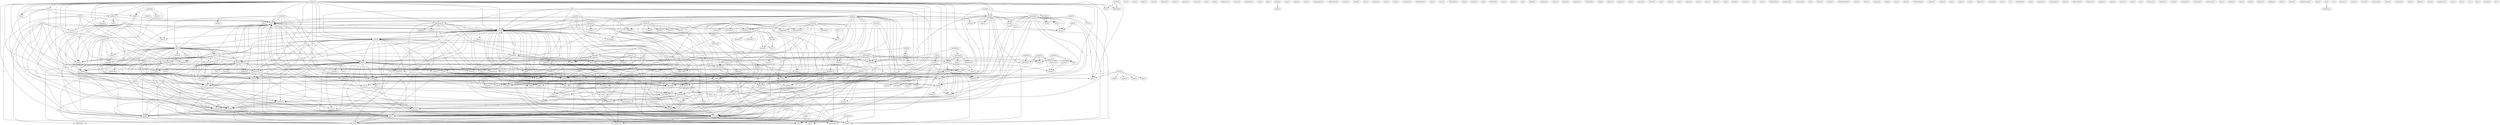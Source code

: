 digraph G {
  home [ label="home(15)" ];
  put [ label="put(1)" ];
  patient [ label="patient(2)" ];
  bring [ label="bring(1)" ];
  lab [ label="lab(1)" ];
  something [ label="something(10)" ];
  look [ label="look(8)" ];
  right [ label="right(4)" ];
  dead [ label="dead(2)" ];
  killed [ label="killed(2)" ];
  go [ label="go(25)" ];
  bet [ label="bet(1)" ];
  se [ label="se(1)" ];
  smoke [ label="smoke(1)" ];
  name [ label="name(2)" ];
  bury [ label="bury(8)" ];
  one [ label="one(6)" ];
  ambulance [ label="ambulance(4)" ];
  hospital [ label="hospital(8)" ];
  doctor [ label="doctor(11)" ];
  take [ label="take(6)" ];
  kill [ label="kill(11)" ];
  balcony [ label="balcony(6)" ];
  frightened [ label="frightened(1)" ];
  town [ label="town(2)" ];
  ll [ label="ll(2)" ];
  head [ label="head(6)" ];
  wait [ label="wait(1)" ];
  coat [ label="coat(1)" ];
  went [ label="went(24)" ];
  look [ label="look(6)" ];
  find [ label="find(3)" ];
  don [ label="don(1)" ];
  ve [ label="ve(1)" ];
  valery [ label="valery(2)" ];
  house [ label="house(4)" ];
  corner [ label="corner(1)" ];
  lived [ label="lived(3)" ];
  courtyard [ label="courtyard(5)" ];
  returned [ label="returned(2)" ];
  see [ label="see(7)" ];
  tale [ label="tale(5)" ];
  overturned [ label="overturned(1)" ];
  car [ label="car(15)" ];
  burned [ label="burned(5)" ];
  happened [ label="happened(2)" ];
  told [ label="told(7)" ];
  didn [ label="didn(3)" ];
  murderer [ label="murderer(2)" ];
  bastard [ label="bastard(1)" ];
  shaft [ label="shaft(2)" ];
  trial [ label="trial(6)" ];
  didn [ label="didn(1)" ];
  armature [ label="armature(2)" ];
  investigation [ label="investigation(1)" ];
  guy [ label="guy(2)" ];
  wow [ label="wow(1)" ];
  face [ label="face(1)" ];
  albert [ label="albert(1)" ];
  shout [ label="shout(2)" ];
  freedom [ label="freedom(2)" ];
  garage [ label="garage(4)" ];
  corpse [ label="corpse(1)" ];
  closed [ label="closed(2)" ];
  room [ label="room(2)" ];
  isolation [ label="isolation(1)" ];
  gave [ label="gave(2)" ];
  threw [ label="threw(1)" ];
  guessed [ label="guessed(1)" ];
  volume [ label="volume(1)" ];
  live [ label="live(2)" ];
  dbd [ label="dbd(1)" ];
  someone [ label="someone(4)" ];
  took [ label="took(3)" ];
  shouts [ label="shouts(2)" ];
  came [ label="came(8)" ];
  cook [ label="cook(2)" ];
  knew [ label="knew(3)" ];
  worked [ label="worked(1)" ];
  time [ label="time(5)" ];
  everything [ label="everything(9)" ];
  well [ label="well(4)" ];
  fixed [ label="fixed(1)" ];
  person [ label="person(2)" ];
  work [ label="work(1)" ];
  used [ label="used(1)" ];
  work [ label="work(5)" ];
  bookstore [ label="bookstore(1)" ];
  stayed [ label="stayed(1)" ];
  calm [ label="calm(2)" ];
  wasn [ label="wasn(2)" ];
  cambridge [ label="cambridge(1)" ];
  sofa [ label="sofa(1)" ];
  baji [ label="baji(1)" ];
  picked [ label="picked(2)" ];
  bush [ label="bush(1)" ];
  crowd [ label="crowd(4)" ];
  building [ label="building(4)" ];
  think [ label="think(1)" ];
  shouted [ label="shouted(6)" ];
  howling [ label="howling(1)" ];
  noon [ label="noon(1)" ];
  spend [ label="spend(1)" ];
  army [ label="army(1)" ];
  kagramanov [ label="kagramanov(1)" ];
  tan [ label="tan(2)" ];
  light [ label="light(1)" ];
  endearment [ label="endearment(1)" ];
  glory [ label="glory(6)" ];
  understand [ label="understand(5)" ];
  street [ label="street(4)" ];
  mean [ label="mean(4)" ];
  help [ label="help(3)" ];
  move [ label="move(1)" ];
  coward [ label="coward(1)" ];
  fire [ label="fire(1)" ];
  became [ label="became(1)" ];
  spread [ label="spread(1)" ];
  craftsman [ label="craftsman(1)" ];
  sleep [ label="sleep(1)" ];
  nothing [ label="nothing(6)" ];
  son [ label="son(4)" ];
  pulled [ label="pulled(1)" ];
  burn [ label="burn(1)" ];
  morgue [ label="morgue(2)" ];
  truck [ label="truck(1)" ];
  uncle [ label="uncle(1)" ];
  certificate [ label="certificate(1)" ];
  department [ label="department(1)" ];
  lay [ label="lay(2)" ];
  stay [ label="stay(3)" ];
  couch [ label="couch(1)" ];
  bed [ label="bed(6)" ];
  morning [ label="morning(4)" ];
  clock [ label="clock(9)" ];
  stick [ label="stick(1)" ];
  sister [ label="sister(1)" ];
  left [ label="left(3)" ];
  side [ label="side(4)" ];
  apartment [ label="apartment(4)" ];
  vent [ label="vent(1)" ];
  happen [ label="happen(1)" ];
  make [ label="make(4)" ];
  window [ label="window(7)" ];
  upstairs [ label="upstairs(1)" ];
  brought [ label="brought(3)" ];
  marching [ label="marching(2)" ];
  floor [ label="floor(2)" ];
  panel [ label="panel(1)" ];
  tell [ label="tell(4)" ];
  surrounded [ label="surrounded(1)" ];
  scene [ label="scene(1)" ];
  crime [ label="crime(2)" ];
  heard [ label="heard(2)" ];
  settle [ label="settle(1)" ];
  square [ label="square(1)" ];
  stage [ label="stage(1)" ];
  kept [ label="kept(1)" ];
  ismailov [ label="ismailov(4)" ];
  videotape [ label="videotape(1)" ];
  recorder [ label="recorder(1)" ];
  guess [ label="guess(2)" ];
  played [ label="played(1)" ];
  nationality [ label="nationality(1)" ];
  sleep [ label="sleep(2)" ];
  door [ label="door(3)" ];
  call [ label="call(2)" ];
  come [ label="come(4)" ];
  telephone [ label="telephone(1)" ];
  read [ label="read(1)" ];
  hit [ label="hit(1)" ];
  hit [ label="hit(2)" ];
  office [ label="office(3)" ];
  wanted [ label="wanted(4)" ];
  hide [ label="hide(1)" ];
  finish [ label="finish(1)" ];
  hurrah [ label="hurrah(1)" ];
  top [ label="top(1)" ];
  admitted [ label="admitted(1)" ];
  care [ label="care(1)" ];
  man [ label="man(3)" ];
  day [ label="day(5)" ];
  husband [ label="husband(5)" ];
  karabakh [ label="karabakh(2)" ];
  television [ label="television(2)" ];
  broadcast [ label="broadcast(1)" ];
  endure [ label="endure(1)" ];
  bomb [ label="bomb(1)" ];
  want [ label="want(3)" ];
  anyone [ label="anyone(2)" ];
  buried [ label="buried(2)" ];
  give [ label="give(1)" ];
  today [ label="today(3)" ];
  downstairs [ label="downstairs(3)" ];
  minute [ label="minute(1)" ];
  key [ label="key(2)" ];
  sat [ label="sat(2)" ];
  remember [ label="remember(1)" ];
  ran [ label="ran(1)" ];
  begged [ label="begged(1)" ];
  sargisian [ label="sargisian(1)" ];
  soften [ label="soften(1)" ];
  started [ label="started(4)" ];
  ground [ label="ground(1)" ];
  broke [ label="broke(1)" ];
  fell [ label="fell(2)" ];
  beat [ label="beat(1)" ];
  heart [ label="heart(1)" ];
  opened [ label="opened(1)" ];
  nagorno [ label="nagorno(1)" ];
  mamma [ label="mamma(4)" ];
  kitchen [ label="kitchen(1)" ];
  soccer [ label="soccer(1)" ];
  game [ label="game(1)" ];
  called [ label="called(5)" ];
  looked [ label="looked(3)" ];
  somebody [ label="somebody(1)" ];
  jacket [ label="jacket(3)" ];
  wrist [ label="wrist(1)" ];
  watch [ label="watch(1)" ];
  cried [ label="cried(1)" ];
  waited [ label="waited(2)" ];
  hadn [ label="hadn(2)" ];
  hadn [ label="hadn(1)" ];
  leader [ label="leader(1)" ];
  word [ label="word(1)" ];
  papa [ label="papa(1)" ];
  stood [ label="stood(1)" ];
  murder [ label="murder(1)" ];
  point [ label="point(1)" ];
  creep [ label="creep(2)" ];
  davidian [ label="davidian(1)" ];
  reference [ label="reference(1)" ];
  org [ label="org(2)" ];
  sdpa [ label="sdpa(2)" ];
  answer [ label="answer(2)" ];
  azerbaijan [ label="azerbaijan(1)" ];
  arrived [ label="arrived(1)" ];
  eat [ label="eat(1)" ];
  yerevan [ label="yerevan(1)" ];
  center [ label="center(1)" ];
  comes [ label="comes(3)" ];
  end [ label="end(1)" ];
  inform [ label="inform(1)" ];
  place [ label="place(1)" ];
  box [ label="box(1)" ];
  finger [ label="finger(1)" ];
  won [ label="won(1)" ];
  joined [ label="joined(1)" ];
  sunday [ label="sunday(1)" ];
  haven [ label="haven(2)" ];
  turned [ label="turned(2)" ];
  straightened [ label="straightened(1)" ];
  ok [ label="ok(1)" ];
  raincoat [ label="raincoat(1)" ];
  front [ label="front(2)" ];
  term [ label="term(1)" ];
  tried [ label="tried(3)" ];
  wriggle [ label="wriggle(1)" ];
  listened [ label="listened(1)" ];
  bit [ label="bit(1)" ];
  daughter [ label="daughter(1)" ];
  asked [ label="asked(3)" ];
  question [ label="question(2)" ];
  deposition [ label="deposition(1)" ];
  pyatigorsk [ label="pyatigorsk(1)" ];
  answered [ label="answered(2)" ];
  rest [ label="rest(1)" ];
  yell [ label="yell(1)" ];
  screamed [ label="screamed(2)" ];
  mind [ label="mind(3)" ];
  knows [ label="knows(1)" ];
  border [ label="border(1)" ];
  burial [ label="burial(1)" ];
  calms [ label="calms(1)" ];
  know [ label="know(4)" ];
  means [ label="means(2)" ];
  year [ label="year(2)" ];
  transportation [ label="transportation(1)" ];
  drove [ label="drove(1)" ];
  death [ label="death(1)" ];
  seemed [ label="seemed(1)" ];
  volga [ label="volga(2)" ];
  shirt [ label="shirt(1)" ];
  bus [ label="bus(1)" ];
  station [ label="station(1)" ];
  turns [ label="turns(1)" ];
  sweater [ label="sweater(1)" ];
  condition [ label="condition(1)" ];
  doesn [ label="doesn(1)" ];
  neighbor [ label="neighbor(6)" ];
  rod [ label="rod(2)" ];
  lenin [ label="lenin(1)" ];
  night [ label="night(3)" ];
  identification [ label="identification(1)" ];
  aristide [ label="aristide(1)" ];
  money [ label="money(1)" ];
  way [ label="way(1)" ];
  snake [ label="snake(1)" ];
  sara [ label="sara(2)" ];
  happens [ label="happens(1)" ];
  leave [ label="leave(1)" ];
  watched [ label="watched(1)" ];
  investigator [ label="investigator(5)" ];
  hear [ label="hear(1)" ];
  government [ label="government(2)" ];
  th [ label="th(4)" ];
  karabagh [ label="karabagh(5)" ];
  world [ label="world(1)" ];
  aunt [ label="aunt(3)" ];
  police [ label="police(3)" ];
  tv [ label="tv(1)" ];
  friendship [ label="friendship(1)" ];
  gaz [ label="gaz(2)" ];
  saturday [ label="saturday(1)" ];
  setrakovna [ label="setrakovna(1)" ];
  body [ label="body(3)" ];
  shagen [ label="shagen(20)" ];
  carpenter [ label="carpenter(2)" ];
  buy [ label="buy(1)" ];
  difficulty [ label="difficulty(1)" ];
  deprivation [ label="deprivation(2)" ];
  sentence [ label="sentence(1)" ];
  tragedy [ label="tragedy(1)" ];
  meant [ label="meant(1)" ];
  insists [ label="insists(1)" ];
  sock [ label="sock(1)" ];
  ma [ label="ma(1)" ];
  staircase [ label="staircase(1)" ];
  god [ label="god(4)" ];
  saw [ label="saw(6)" ];
  resident [ label="resident(1)" ];
  school [ label="school(1)" ];
  streamed [ label="streamed(1)" ];
  colleague [ label="colleague(1)" ];
  procurator [ label="procurator(1)" ];
  khalida [ label="khalida(2)" ];
  arson [ label="arson(2)" ];
  fear [ label="fear(1)" ];
  emergency [ label="emergency(2)" ];
  situation [ label="situation(1)" ];
  baluian [ label="baluian(1)" ];
  february [ label="february(3)" ];
  none [ label="none(1)" ];
  thief [ label="thief(1)" ];
  prelude [ label="prelude(1)" ];
  explain [ label="explain(1)" ];
  block [ label="block(1)" ];
  bonner [ label="bonner(1)" ];
  karabagh [ label="karabagh(2)" ];
  fine [ label="fine(2)" ];
  shahmuradian [ label="shahmuradian(1)" ];
  hope [ label="hope(1)" ];
  yerevan [ label="yerevan(1)" ];
  isn [ label="isn(1)" ];
  anything [ label="anything(1)" ];
  ny [ label="ny(1)" ];
  percent [ label="percent(1)" ];
  baku [ label="baku(3)" ];
  yelena [ label="yelena(1)" ];
  citizen [ label="citizen(1)" ];
  turkey [ label="turkey(13)" ];
  restrained [ label="restrained(1)" ];
  tea [ label="tea(1)" ];
  health [ label="health(1)" ];
  sumgait [ label="sumgait(5)" ];
  listen [ label="listen(3)" ];
  muttered [ label="muttered(1)" ];
  union [ label="union(2)" ];
  degree [ label="degree(1)" ];
  madar [ label="madar(1)" ];
  march [ label="march(2)" ];
  grew [ label="grew(1)" ];
  eyewitness [ label="eyewitness(1)" ];
  tear [ label="tear(2)" ];
  rima [ label="rima(1)" ];
  sit [ label="sit(1)" ];
  emma [ label="emma(16)" ];
  igor [ label="igor(13)" ];
  shagen [ label="shagen(1)" ];
  city [ label="city(1)" ];
  samuel [ label="samuel(1)" ];
  mp [ label="mp(1)" ];
  papa [ label="papa(3)" ];
  home -> put [ label="1" ];
  home -> patient [ label="1" ];
  home -> bring [ label="1" ];
  home -> lab [ label="1" ];
  home -> something [ label="1" ];
  home -> look [ label="1" ];
  home -> right [ label="1" ];
  home -> dead [ label="1" ];
  home -> killed [ label="1" ];
  home -> go [ label="1" ];
  home -> bet [ label="1" ];
  home -> se [ label="1" ];
  home -> smoke [ label="1" ];
  home -> name [ label="1" ];
  home -> bury [ label="1" ];
  home -> one [ label="1" ];
  home -> ambulance [ label="1" ];
  home -> hospital [ label="1" ];
  home -> doctor [ label="1" ];
  home -> take [ label="1" ];
  home -> kill [ label="1" ];
  home -> balcony [ label="1" ];
  home -> frightened [ label="1" ];
  home -> town [ label="1" ];
  home -> ll [ label="1" ];
  home -> head [ label="1" ];
  home -> wait [ label="1" ];
  home -> coat [ label="1" ];
  home -> went [ label="1" ];
  home -> look [ label="1" ];
  home -> find [ label="1" ];
  home -> don [ label="1" ];
  home -> ve [ label="1" ];
  valery -> killed [ label="1" ];
  valery -> house [ label="1" ];
  valery -> corner [ label="1" ];
  valery -> lived [ label="1" ];
  valery -> courtyard [ label="2" ];
  valery -> went [ label="1" ];
  valery -> returned [ label="1" ];
  valery -> see [ label="2" ];
  tale -> overturned [ label="1" ];
  tale -> car [ label="1" ];
  tale -> burned [ label="1" ];
  tale -> happened [ label="1" ];
  tale -> told [ label="1" ];
  tale -> didn [ label="1" ];
  tale -> murderer [ label="1" ];
  tale -> take [ label="1" ];
  tale -> bastard [ label="1" ];
  tale -> shaft [ label="1" ];
  tale -> trial [ label="1" ];
  tale -> didn [ label="1" ];
  tale -> armature [ label="1" ];
  tale -> investigation [ label="1" ];
  tale -> guy [ label="2" ];
  tale -> went [ label="1" ];
  garage -> corpse [ label="2" ];
  garage -> bring [ label="2" ];
  garage -> closed [ label="1" ];
  garage -> house [ label="2" ];
  put -> patient [ label="1" ];
  put -> bring [ label="1" ];
  put -> lab [ label="1" ];
  put -> name [ label="1" ];
  put -> take [ label="1" ];
  put -> coat [ label="1" ];
  patient -> name [ label="1" ];
  patient -> room [ label="1" ];
  patient -> isolation [ label="1" ];
  patient -> ll [ label="1" ];
  patient -> gave [ label="1" ];
  someone -> look [ label="1" ];
  someone -> took [ label="1" ];
  someone -> shouts [ label="1" ];
  someone -> came [ label="1" ];
  someone -> cook [ label="1" ];
  someone -> look [ label="1" ];
  knew -> one [ label="1" ];
  knew -> worked [ label="1" ];
  knew -> time [ label="1" ];
  knew -> everything [ label="1" ];
  knew -> well [ label="2" ];
  knew -> fixed [ label="1" ];
  person -> work [ label="1" ];
  person -> used [ label="1" ];
  person -> hospital [ label="1" ];
  person -> work [ label="1" ];
  calm -> wasn [ label="1" ];
  picked -> bush [ label="1" ];
  crowd -> building [ label="1" ];
  crowd -> time [ label="1" ];
  crowd -> think [ label="1" ];
  crowd -> didn [ label="1" ];
  crowd -> kill [ label="1" ];
  crowd -> balcony [ label="1" ];
  crowd -> didn [ label="1" ];
  crowd -> shouted [ label="1" ];
  crowd -> howling [ label="1" ];
  bring -> name [ label="1" ];
  bring -> house [ label="1" ];
  bring -> ll [ label="1" ];
  tan -> light [ label="2" ];
  glory -> understand [ label="2" ];
  glory -> street [ label="2" ];
  glory -> mean [ label="2" ];
  glory -> trial [ label="2" ];
  glory -> don [ label="2" ];
  help -> kill [ label="2" ];
  help -> move [ label="1" ];
  car -> burned [ label="1" ];
  car -> right [ label="1" ];
  car -> go [ label="1" ];
  car -> fire [ label="1" ];
  car -> became [ label="1" ];
  car -> spread [ label="1" ];
  car -> craftsman [ label="1" ];
  car -> came [ label="1" ];
  car -> everything [ label="1" ];
  car -> fixed [ label="1" ];
  sleep -> nothing [ label="1" ];
  work -> son [ label="1" ];
  work -> shouts [ label="1" ];
  work -> hospital [ label="1" ];
  work -> cook [ label="1" ];
  lay -> look [ label="1" ];
  lay -> dead [ label="1" ];
  lay -> go [ label="1" ];
  lay -> stay [ label="1" ];
  lay -> couch [ label="1" ];
  lay -> bed [ label="1" ];
  lay -> morning [ label="1" ];
  lay -> look [ label="1" ];
  lay -> clock [ label="1" ];
  lay -> find [ label="1" ];
  lay -> don [ label="1" ];
  left -> something [ label="2" ];
  left -> look [ label="1" ];
  left -> right [ label="2" ];
  left -> bury [ label="1" ];
  left -> side [ label="1" ];
  left -> hospital [ label="1" ];
  left -> apartment [ label="1" ];
  left -> came [ label="1" ];
  left -> went [ label="1" ];
  left -> look [ label="1" ];
  something -> look [ label="1" ];
  something -> vent [ label="1" ];
  something -> happen [ label="1" ];
  something -> didn [ label="1" ];
  something -> apartment [ label="1" ];
  something -> came [ label="1" ];
  something -> didn [ label="1" ];
  something -> make [ label="3" ];
  something -> window [ label="1" ];
  something -> look [ label="1" ];
  look -> right [ label="1" ];
  look -> building [ label="1" ];
  look -> dead [ label="1" ];
  look -> upstairs [ label="1" ];
  look -> time [ label="1" ];
  look -> brought [ label="1" ];
  look -> marching [ label="1" ];
  look -> hospital [ label="1" ];
  look -> floor [ label="1" ];
  look -> panel [ label="1" ];
  look -> everything [ label="2" ];
  look -> tell [ label="1" ];
  look -> courtyard [ label="1" ];
  look -> surrounded [ label="1" ];
  look -> scene [ label="1" ];
  look -> find [ label="1" ];
  look -> crime [ label="1" ];
  look -> see [ label="2" ];
  look -> ve [ label="1" ];
  heard -> settle [ label="1" ];
  heard -> square [ label="1" ];
  heard -> kill [ label="1" ];
  heard -> well [ label="1" ];
  heard -> stage [ label="1" ];
  heard -> kept [ label="1" ];
  burned -> fire [ label="1" ];
  burned -> spread [ label="1" ];
  ismailov -> happened [ label="1" ];
  ismailov -> videotape [ label="1" ];
  ismailov -> told [ label="1" ];
  ismailov -> brought [ label="1" ];
  ismailov -> recorder [ label="1" ];
  ismailov -> murderer [ label="1" ];
  ismailov -> mean [ label="2" ];
  ismailov -> guess [ label="1" ];
  ismailov -> trial [ label="3" ];
  ismailov -> investigation [ label="1" ];
  ismailov -> guy [ label="1" ];
  ismailov -> played [ label="1" ];
  ismailov -> look [ label="1" ];
  closed -> go [ label="1" ];
  closed -> nothing [ label="1" ];
  closed -> sleep [ label="1" ];
  closed -> told [ label="1" ];
  closed -> door [ label="1" ];
  closed -> bed [ label="1" ];
  closed -> window [ label="1" ];
  closed -> went [ label="1" ];
  call -> come [ label="1" ];
  call -> worked [ label="1" ];
  call -> ambulance [ label="1" ];
  call -> take [ label="1" ];
  call -> ll [ label="1" ];
  call -> telephone [ label="1" ];
  right -> go [ label="2" ];
  right -> used [ label="1" ];
  right -> se [ label="2" ];
  right -> name [ label="2" ];
  right -> one [ label="2" ];
  right -> hit [ label="1" ];
  right -> hospital [ label="1" ];
  right -> street [ label="1" ];
  right -> doctor [ label="3" ];
  right -> take [ label="2" ];
  right -> apartment [ label="1" ];
  right -> came [ label="2" ];
  right -> ll [ label="2" ];
  right -> head [ label="3" ];
  right -> hit [ label="1" ];
  right -> wait [ label="2" ];
  right -> work [ label="1" ];
  right -> coat [ label="2" ];
  right -> look [ label="1" ];
  right -> office [ label="2" ];
  wanted -> hide [ label="1" ];
  wanted -> go [ label="2" ];
  wanted -> one [ label="1" ];
  wanted -> hit [ label="1" ];
  wanted -> came [ label="1" ];
  wanted -> finish [ label="1" ];
  wanted -> ll [ label="1" ];
  wanted -> hit [ label="1" ];
  happened -> light [ label="1" ];
  happened -> trial [ label="1" ];
  building -> killed [ label="1" ];
  building -> man [ label="1" ];
  building -> day [ label="1" ];
  building -> understand [ label="1" ];
  building -> upstairs [ label="2" ];
  building -> time [ label="1" ];
  building -> think [ label="1" ];
  building -> didn [ label="1" ];
  building -> floor [ label="2" ];
  building -> didn [ label="1" ];
  building -> everything [ label="2" ];
  building -> husband [ label="1" ];
  building -> howling [ label="1" ];
  karabakh -> television [ label="1" ];
  karabakh -> killed [ label="1" ];
  karabakh -> broadcast [ label="1" ];
  karabakh -> street [ label="1" ];
  television -> killed [ label="1" ];
  television -> broadcast [ label="1" ];
  television -> bomb [ label="1" ];
  dead -> house [ label="1" ];
  killed -> smoke [ label="1" ];
  killed -> want [ label="1" ];
  killed -> anyone [ label="1" ];
  killed -> take [ label="1" ];
  killed -> balcony [ label="1" ];
  killed -> town [ label="1" ];
  killed -> don [ label="1" ];
  killed -> buried [ label="1" ];
  go -> stay [ label="6" ];
  go -> give [ label="1" ];
  go -> nothing [ label="2" ];
  go -> sleep [ label="1" ];
  go -> name [ label="1" ];
  go -> come [ label="1" ];
  go -> day [ label="1" ];
  go -> today [ label="1" ];
  go -> downstairs [ label="1" ];
  go -> ambulance [ label="1" ];
  go -> brought [ label="1" ];
  go -> house [ label="2" ];
  go -> minute [ label="2" ];
  go -> take [ label="2" ];
  go -> came [ label="1" ];
  go -> bed [ label="6" ];
  go -> ll [ label="5" ];
  go -> morning [ label="3" ];
  go -> look [ label="7" ];
  go -> clock [ label="3" ];
  go -> find [ label="3" ];
  go -> don [ label="4" ];
  go -> see [ label="2" ];
  go -> key [ label="1" ];
  go -> ve [ label="1" ];
  stay -> se [ label="2" ];
  stay -> name [ label="2" ];
  stay -> one [ label="2" ];
  stay -> downstairs [ label="1" ];
  stay -> ambulance [ label="2" ];
  stay -> doctor [ label="2" ];
  stay -> take [ label="2" ];
  stay -> ll [ label="2" ];
  stay -> head [ label="2" ];
  stay -> wait [ label="2" ];
  stay -> coat [ label="2" ];
  stay -> look [ label="2" ];
  stay -> find [ label="1" ];
  stay -> don [ label="1" ];
  stay -> see [ label="1" ];
  sat -> bed [ label="1" ];
  sat -> remember [ label="1" ];
  sat -> window [ label="1" ];
  sat -> don [ label="1" ];
  started -> ground [ label="1" ];
  started -> broke [ label="1" ];
  started -> hit [ label="1" ];
  started -> fell [ label="1" ];
  started -> beat [ label="1" ];
  started -> heart [ label="1" ];
  started -> hit [ label="1" ];
  mamma -> son [ label="1" ];
  mamma -> kitchen [ label="1" ];
  mamma -> soccer [ label="1" ];
  mamma -> game [ label="1" ];
  mamma -> marching [ label="1" ];
  mamma -> tell [ label="1" ];
  mamma -> called [ label="1" ];
  mamma -> courtyard [ label="1" ];
  mamma -> looked [ label="1" ];
  mamma -> went [ label="1" ];
  mamma -> look [ label="2" ];
  mamma -> see [ label="1" ];
  jacket -> wrist [ label="1" ];
  jacket -> watch [ label="1" ];
  waited -> hadn [ label="1" ];
  waited -> come [ label="1" ];
  waited -> hadn [ label="1" ];
  hadn -> come [ label="1" ];
  hadn -> word [ label="2" ];
  hadn -> anyone [ label="2" ];
  papa -> downstairs [ label="1" ];
  papa -> couch [ label="1" ];
  papa -> bed [ label="1" ];
  papa -> morning [ label="1" ];
  papa -> look [ label="1" ];
  papa -> clock [ label="1" ];
  papa -> find [ label="1" ];
  papa -> don [ label="1" ];
  papa -> see [ label="1" ];
  son -> stood [ label="1" ];
  son -> window [ label="1" ];
  son -> morning [ label="1" ];
  creep -> ll [ label="1" ];
  davidian -> reference [ label="1" ];
  davidian -> street [ label="1" ];
  davidian -> org [ label="1" ];
  davidian -> sdpa [ label="1" ];
  azerbaijan -> reference [ label="1" ];
  azerbaijan -> man [ label="1" ];
  azerbaijan -> day [ label="1" ];
  azerbaijan -> understand [ label="1" ];
  azerbaijan -> street [ label="2" ];
  azerbaijan -> org [ label="1" ];
  azerbaijan -> husband [ label="1" ];
  azerbaijan -> sdpa [ label="1" ];
  yerevan -> reference [ label="1" ];
  yerevan -> org [ label="1" ];
  yerevan -> sdpa [ label="1" ];
  wasn -> smoke [ label="1" ];
  wasn -> balcony [ label="1" ];
  wasn -> town [ label="1" ];
  wasn -> ve [ label="1" ];
  comes -> bet [ label="1" ];
  comes -> kill [ label="1" ];
  comes -> frightened [ label="1" ];
  shouts -> think [ label="1" ];
  shouts -> house [ label="1" ];
  shouts -> cook [ label="1" ];
  shouts -> ll [ label="1" ];
  shouts -> look [ label="1" ];
  haven -> think [ label="1" ];
  haven -> turned [ label="1" ];
  haven -> everything [ label="1" ];
  haven -> straightened [ label="1" ];
  man -> raincoat [ label="1" ];
  man -> front [ label="1" ];
  man -> well [ label="1" ];
  tried -> wriggle [ label="2" ];
  tried -> crime [ label="2" ];
  come -> told [ label="1" ];
  come -> door [ label="1" ];
  come -> listened [ label="1" ];
  come -> take [ label="1" ];
  come -> apartment [ label="1" ];
  come -> bed [ label="1" ];
  come -> ll [ label="1" ];
  come -> bit [ label="1" ];
  come -> daughter [ label="1" ];
  come -> husband [ label="1" ];
  come -> window [ label="1" ];
  come -> went [ label="1" ];
  asked -> bury [ label="1" ];
  asked -> question [ label="2" ];
  asked -> want [ label="1" ];
  day -> today [ label="1" ];
  day -> understand [ label="1" ];
  day -> husband [ label="1" ];
  day -> rest [ label="1" ];
  today -> rest [ label="1" ];
  screamed -> mind [ label="1" ];
  screamed -> office [ label="1" ];
  bury -> burial [ label="2" ];
  bury -> one [ label="1" ];
  bury -> calms [ label="1" ];
  bury -> take [ label="2" ];
  bury -> guess [ label="2" ];
  bury -> know [ label="2" ];
  bury -> means [ label="2" ];
  bury -> ll [ label="1" ];
  bury -> head [ label="2" ];
  bury -> year [ label="1" ];
  bury -> move [ label="1" ];
  bury -> office [ label="2" ];
  one -> worked [ label="1" ];
  one -> told [ label="1" ];
  one -> time [ label="1" ];
  one -> side [ label="1" ];
  one -> shirt [ label="1" ];
  one -> want [ label="1" ];
  one -> bus [ label="1" ];
  one -> doctor [ label="3" ];
  one -> front [ label="1" ];
  one -> take [ label="2" ];
  one -> station [ label="1" ];
  one -> turns [ label="1" ];
  one -> balcony [ label="1" ];
  one -> ll [ label="2" ];
  one -> sweater [ label="1" ];
  one -> head [ label="2" ];
  one -> condition [ label="1" ];
  one -> well [ label="1" ];
  one -> guy [ label="1" ];
  one -> window [ label="1" ];
  one -> coat [ label="2" ];
  one -> went [ label="1" ];
  one -> doesn [ label="1" ];
  one -> mind [ label="1" ];
  one -> neighbor [ label="1" ];
  one -> clock [ label="1" ];
  one -> don [ label="1" ];
  one -> see [ label="1" ];
  one -> rod [ label="1" ];
  worked -> time [ label="1" ];
  hit -> fell [ label="1" ];
  understand -> husband [ label="1" ];
  upstairs -> floor [ label="1" ];
  upstairs -> everything [ label="1" ];
  upstairs -> neighbor [ label="1" ];
  downstairs -> apartment [ label="1" ];
  downstairs -> leave [ label="1" ];
  downstairs -> see [ label="1" ];
  told -> time [ label="1" ];
  told -> kill [ label="2" ];
  told -> know [ label="1" ];
  told -> trial [ label="2" ];
  told -> investigator [ label="1" ];
  told -> don [ label="1" ];
  side -> balcony [ label="2" ];
  think -> house [ label="1" ];
  think -> ll [ label="1" ];
  think -> look [ label="1" ];
  ambulance -> doctor [ label="2" ];
  ambulance -> take [ label="3" ];
  ambulance -> ll [ label="2" ];
  ambulance -> head [ label="2" ];
  ambulance -> wait [ label="2" ];
  ambulance -> coat [ label="2" ];
  ambulance -> went [ label="1" ];
  brought -> shirt [ label="2" ];
  brought -> recorder [ label="1" ];
  brought -> guess [ label="1" ];
  brought -> sweater [ label="2" ];
  brought -> played [ label="1" ];
  brought -> look [ label="1" ];
  didn -> take [ label="2" ];
  didn -> know [ label="1" ];
  didn -> look [ label="1" ];
  want -> anyone [ label="1" ];
  want -> take [ label="2" ];
  want -> guess [ label="1" ];
  want -> know [ label="1" ];
  want -> turns [ label="2" ];
  want -> means [ label="1" ];
  want -> head [ label="1" ];
  want -> husband [ label="1" ];
  want -> doesn [ label="2" ];
  want -> government [ label="1" ];
  want -> office [ label="1" ];
  want -> find [ label="1" ];
  want -> don [ label="1" ];
  want -> see [ label="2" ];
  th -> hospital [ label="1" ];
  th -> work [ label="1" ];
  th -> returned [ label="1" ];
  karabagh -> anyone [ label="1" ];
  karabagh -> calms [ label="1" ];
  karabagh -> take [ label="4" ];
  karabagh -> guess [ label="3" ];
  karabagh -> know [ label="4" ];
  karabagh -> means [ label="3" ];
  karabagh -> ll [ label="1" ];
  karabagh -> head [ label="3" ];
  karabagh -> world [ label="1" ];
  karabagh -> year [ label="1" ];
  karabagh -> move [ label="1" ];
  karabagh -> office [ label="3" ];
  karabagh -> don [ label="1" ];
  aunt -> house [ label="1" ];
  aunt -> came [ label="1" ];
  aunt -> ll [ label="1" ];
  aunt -> looked [ label="1" ];
  aunt -> went [ label="2" ];
  aunt -> returned [ label="1" ];
  aunt -> look [ label="1" ];
  police -> came [ label="1" ];
  police -> balcony [ label="1" ];
  hospital -> husband [ label="1" ];
  hospital -> surrounded [ label="1" ];
  hospital -> went [ label="1" ];
  hospital -> clock [ label="1" ];
  shagen -> house [ label="1" ];
  shagen -> doctor [ label="1" ];
  shagen -> light [ label="1" ];
  shagen -> apartment [ label="1" ];
  shagen -> came [ label="1" ];
  shagen -> balcony [ label="1" ];
  shagen -> carpenter [ label="1" ];
  shagen -> investigator [ label="1" ];
  shagen -> town [ label="1" ];
  shagen -> ll [ label="1" ];
  shagen -> hit [ label="1" ];
  shagen -> condition [ label="1" ];
  shagen -> work [ label="1" ];
  shagen -> watch [ label="1" ];
  shagen -> well [ label="1" ];
  shagen -> went [ label="1" ];
  shagen -> look [ label="2" ];
  shagen -> see [ label="1" ];
  shagen -> ve [ label="4" ];
  house -> ll [ label="1" ];
  house -> look [ label="1" ];
  floor -> came [ label="1" ];
  floor -> balcony [ label="1" ];
  floor -> buy [ label="1" ];
  floor -> shouted [ label="1" ];
  floor -> everything [ label="1" ];
  floor -> difficulty [ label="1" ];
  doctor -> door [ label="2" ];
  doctor -> take [ label="1" ];
  doctor -> ll [ label="2" ];
  doctor -> condition [ label="1" ];
  doctor -> work [ label="1" ];
  doctor -> coat [ label="1" ];
  doctor -> went [ label="1" ];
  doctor -> office [ label="1" ];
  doctor -> find [ label="1" ];
  doctor -> ve [ label="1" ];
  murderer -> trial [ label="1" ];
  god -> ve [ label="1" ];
  saw -> know [ label="1" ];
  saw -> shouted [ label="1" ];
  saw -> went [ label="1" ];
  saw -> mind [ label="1" ];
  saw -> neighbor [ label="1" ];
  saw -> don [ label="1" ];
  front -> well [ label="1" ];
  take -> ll [ label="1" ];
  take -> don [ label="1" ];
  khalida -> balcony [ label="1" ];
  khalida -> went [ label="1" ];
  khalida -> neighbor [ label="1" ];
  khalida -> key [ label="1" ];
  mean -> arson [ label="1" ];
  emergency -> husband [ label="1" ];
  emergency -> went [ label="1" ];
  emergency -> clock [ label="1" ];
  guess -> know [ label="1" ];
  guess -> means [ label="1" ];
  guess -> played [ label="1" ];
  guess -> look [ label="1" ];
  know -> means [ label="1" ];
  know -> situation [ label="1" ];
  know -> don [ label="1" ];
  shaft -> don [ label="1" ];
  february -> buried [ label="1" ];
  apartment -> came [ label="1" ];
  apartment -> husband [ label="1" ];
  apartment -> look [ label="1" ];
  came -> balcony [ label="1" ];
  came -> buy [ label="1" ];
  came -> ll [ label="1" ];
  came -> shouted [ label="1" ];
  came -> hit [ label="1" ];
  came -> difficulty [ label="1" ];
  came -> look [ label="2" ];
  bed -> morning [ label="1" ];
  bed -> look [ label="1" ];
  bed -> clock [ label="1" ];
  bed -> find [ label="1" ];
  bed -> don [ label="1" ];
  trial -> don [ label="1" ];
  means -> arson [ label="1" ];
  cook -> husband [ label="1" ];
  balcony -> buy [ label="1" ];
  balcony -> shouted [ label="1" ];
  balcony -> difficulty [ label="1" ];
  balcony -> neighbor [ label="2" ];
  carpenter -> everything [ label="1" ];
  carpenter -> work [ label="1" ];
  carpenter -> fixed [ label="1" ];
  karabagh -> ll [ label="1" ];
  karabagh -> head [ label="3" ];
  karabagh -> world [ label="1" ];
  karabagh -> year [ label="1" ];
  karabagh -> move [ label="1" ];
  karabagh -> office [ label="3" ];
  karabagh -> don [ label="1" ];
  didn -> look [ label="1" ];
  investigator -> make [ label="1" ];
  investigator -> fine [ label="1" ];
  investigator -> don [ label="1" ];
  investigator -> ve [ label="1" ];
  yerevan -> org [ label="1" ];
  yerevan -> sdpa [ label="1" ];
  isn -> anything [ label="1" ];
  ll -> everything [ label="2" ];
  ll -> daughter [ label="1" ];
  ll -> tell [ label="2" ];
  ll -> look [ label="1" ];
  ll -> move [ label="1" ];
  ll -> find [ label="1" ];
  ll -> don [ label="2" ];
  baku -> went [ label="1" ];
  armature -> don [ label="1" ];
  gave -> went [ label="1" ];
  gave -> neighbor [ label="1" ];
  gave -> key [ label="1" ];
  shouted -> difficulty [ label="1" ];
  shouted -> went [ label="1" ];
  shouted -> don [ label="1" ];
  head -> work [ label="1" ];
  head -> coat [ label="1" ];
  head -> office [ label="2" ];
  head -> rod [ label="1" ];
  everything -> tell [ label="1" ];
  everything -> fixed [ label="1" ];
  everything -> scene [ label="1" ];
  everything -> neighbor [ label="1" ];
  everything -> clock [ label="1" ];
  everything -> crime [ label="1" ];
  turkey -> don [ label="4" ];
  lived -> well [ label="1" ];
  make -> window [ label="1" ];
  make -> tea [ label="1" ];
  sumgait -> husband [ label="2" ];
  sumgait -> sdpa [ label="1" ];
  sumgait -> buried [ label="1" ];
  courtyard -> well [ label="1" ];
  courtyard -> neighbor [ label="1" ];
  courtyard -> see [ label="1" ];
  well -> listen [ label="1" ];
  well -> scene [ label="1" ];
  well -> look [ label="3" ];
  well -> crime [ label="1" ];
  well -> don [ label="1" ];
  well -> tea [ label="1" ];
  well -> ve [ label="1" ];
  looked -> see [ label="1" ];
  madar -> went [ label="1" ];
  madar -> returned [ label="1" ];
  madar -> see [ label="1" ];
  march -> buried [ label="1" ];
  window -> morning [ label="1" ];
  window -> went [ label="2" ];
  window -> doesn [ label="1" ];
  window -> clock [ label="1" ];
  window -> don [ label="1" ];
  window -> see [ label="1" ];
  listen -> don [ label="2" ];
  morning -> went [ label="1" ];
  morning -> look [ label="1" ];
  morning -> find [ label="1" ];
  morning -> don [ label="1" ];
  emma -> went [ label="3" ];
  emma -> returned [ label="1" ];
  emma -> look [ label="1" ];
  emma -> government [ label="1" ];
  emma -> don [ label="2" ];
  emma -> key [ label="1" ];
  went -> telephone [ label="1" ];
  went -> returned [ label="1" ];
  went -> look [ label="1" ];
  went -> mind [ label="2" ];
  went -> office [ label="1" ];
  went -> neighbor [ label="4" ];
  went -> ve [ label="1" ];
  year -> move [ label="1" ];
  look -> find [ label="1" ];
  look -> crime [ label="1" ];
  look -> see [ label="2" ];
  look -> ve [ label="1" ];
  igor -> clock [ label="1" ];
  igor -> find [ label="1" ];
  igor -> don [ label="3" ];
  igor -> see [ label="2" ];
  shagen -> see [ label="1" ];
  shagen -> ve [ label="4" ];
  clock -> find [ label="1" ];
  clock -> don [ label="1" ];
  don -> see [ label="1" ];
}
